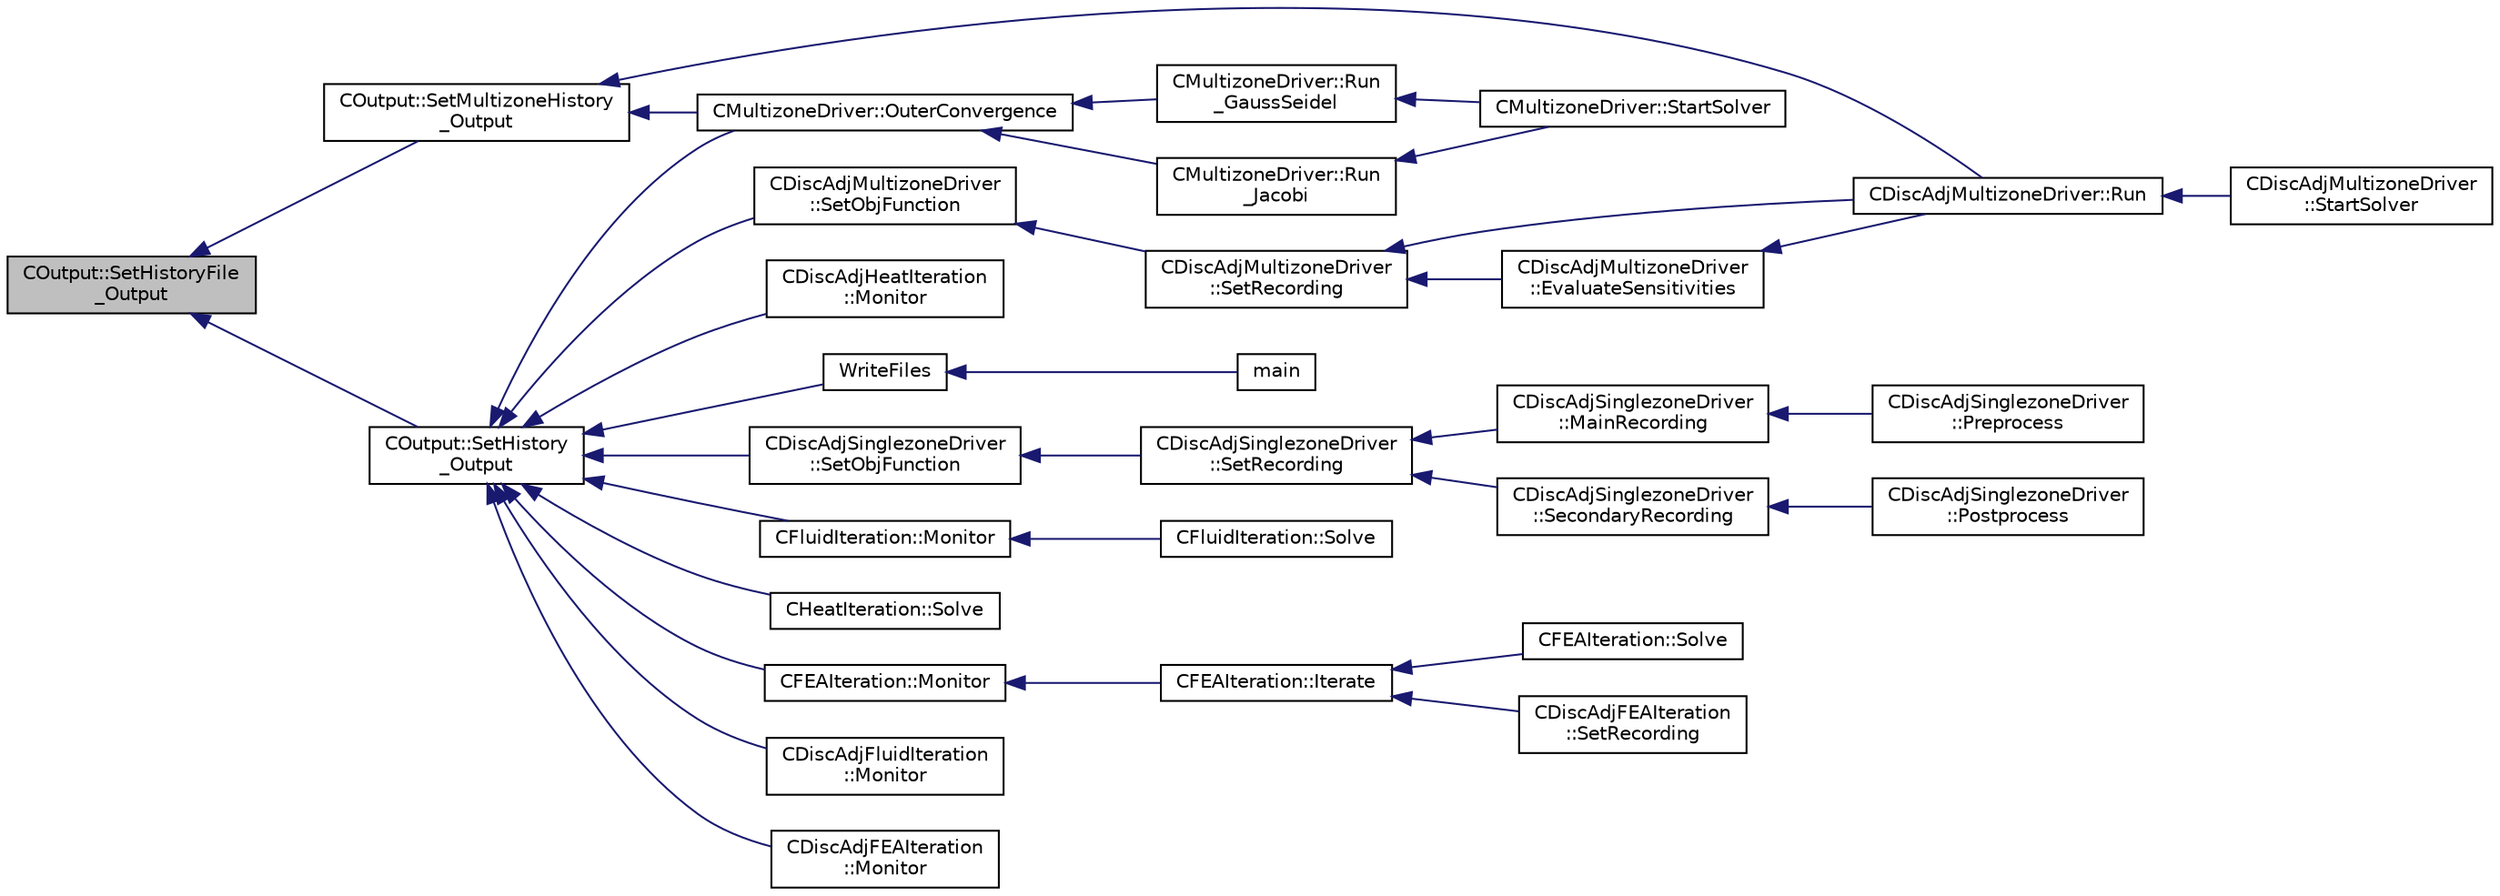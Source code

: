 digraph "COutput::SetHistoryFile_Output"
{
  edge [fontname="Helvetica",fontsize="10",labelfontname="Helvetica",labelfontsize="10"];
  node [fontname="Helvetica",fontsize="10",shape=record];
  rankdir="LR";
  Node841 [label="COutput::SetHistoryFile\l_Output",height=0.2,width=0.4,color="black", fillcolor="grey75", style="filled", fontcolor="black"];
  Node841 -> Node842 [dir="back",color="midnightblue",fontsize="10",style="solid",fontname="Helvetica"];
  Node842 [label="COutput::SetHistory\l_Output",height=0.2,width=0.4,color="black", fillcolor="white", style="filled",URL="$class_c_output.html#acf84143df1a158647605c980ecae2d7c",tooltip="Collects history data from the solvers, monitors the convergence and writes to screen and history fil..."];
  Node842 -> Node843 [dir="back",color="midnightblue",fontsize="10",style="solid",fontname="Helvetica"];
  Node843 [label="CDiscAdjMultizoneDriver\l::SetObjFunction",height=0.2,width=0.4,color="black", fillcolor="white", style="filled",URL="$class_c_disc_adj_multizone_driver.html#afda203e78a0e4cfde8c3fbb02ef3fd3e",tooltip="Set the objective function. "];
  Node843 -> Node844 [dir="back",color="midnightblue",fontsize="10",style="solid",fontname="Helvetica"];
  Node844 [label="CDiscAdjMultizoneDriver\l::SetRecording",height=0.2,width=0.4,color="black", fillcolor="white", style="filled",URL="$class_c_disc_adj_multizone_driver.html#a441f8669a04147aacab7df463e1dd021",tooltip="Record one iteration of the primal problem within each zone. "];
  Node844 -> Node845 [dir="back",color="midnightblue",fontsize="10",style="solid",fontname="Helvetica"];
  Node845 [label="CDiscAdjMultizoneDriver::Run",height=0.2,width=0.4,color="black", fillcolor="white", style="filled",URL="$class_c_disc_adj_multizone_driver.html#af996aecdb6d20aa4fc81c9b67295abf5",tooltip="[Overload] Run an discrete adjoint update of all solvers within multiple zones. "];
  Node845 -> Node846 [dir="back",color="midnightblue",fontsize="10",style="solid",fontname="Helvetica"];
  Node846 [label="CDiscAdjMultizoneDriver\l::StartSolver",height=0.2,width=0.4,color="black", fillcolor="white", style="filled",URL="$class_c_disc_adj_multizone_driver.html#a75de0a1a482ceeed4301a384f1515092",tooltip="[Overload] Launch the computation for discrete adjoint multizone problems. "];
  Node844 -> Node847 [dir="back",color="midnightblue",fontsize="10",style="solid",fontname="Helvetica"];
  Node847 [label="CDiscAdjMultizoneDriver\l::EvaluateSensitivities",height=0.2,width=0.4,color="black", fillcolor="white", style="filled",URL="$class_c_disc_adj_multizone_driver.html#ac2789097629674cfb7d4de64954024df",tooltip="Evaluate sensitivites for the current adjoint solution and output files. "];
  Node847 -> Node845 [dir="back",color="midnightblue",fontsize="10",style="solid",fontname="Helvetica"];
  Node842 -> Node848 [dir="back",color="midnightblue",fontsize="10",style="solid",fontname="Helvetica"];
  Node848 [label="CDiscAdjSinglezoneDriver\l::SetObjFunction",height=0.2,width=0.4,color="black", fillcolor="white", style="filled",URL="$class_c_disc_adj_singlezone_driver.html#aea0513ac808106c6a92be610b3b17a6a",tooltip="Set the objective function. "];
  Node848 -> Node849 [dir="back",color="midnightblue",fontsize="10",style="solid",fontname="Helvetica"];
  Node849 [label="CDiscAdjSinglezoneDriver\l::SetRecording",height=0.2,width=0.4,color="black", fillcolor="white", style="filled",URL="$class_c_disc_adj_singlezone_driver.html#a7e519f0f189a3a102b0630edaaa9d233",tooltip="Record one iteration of a flow iteration in within multiple zones. "];
  Node849 -> Node850 [dir="back",color="midnightblue",fontsize="10",style="solid",fontname="Helvetica"];
  Node850 [label="CDiscAdjSinglezoneDriver\l::MainRecording",height=0.2,width=0.4,color="black", fillcolor="white", style="filled",URL="$class_c_disc_adj_singlezone_driver.html#af4087bc4859a336b67555336d8f28aaf",tooltip="Record the main computational path. "];
  Node850 -> Node851 [dir="back",color="midnightblue",fontsize="10",style="solid",fontname="Helvetica"];
  Node851 [label="CDiscAdjSinglezoneDriver\l::Preprocess",height=0.2,width=0.4,color="black", fillcolor="white", style="filled",URL="$class_c_disc_adj_singlezone_driver.html#a2d0785572312526d0bd695a14dd405f2",tooltip="Preprocess the single-zone iteration. "];
  Node849 -> Node852 [dir="back",color="midnightblue",fontsize="10",style="solid",fontname="Helvetica"];
  Node852 [label="CDiscAdjSinglezoneDriver\l::SecondaryRecording",height=0.2,width=0.4,color="black", fillcolor="white", style="filled",URL="$class_c_disc_adj_singlezone_driver.html#ad328a74dd89ed2e335b22c4bf2b53cb0",tooltip="Record the secondary computational path. "];
  Node852 -> Node853 [dir="back",color="midnightblue",fontsize="10",style="solid",fontname="Helvetica"];
  Node853 [label="CDiscAdjSinglezoneDriver\l::Postprocess",height=0.2,width=0.4,color="black", fillcolor="white", style="filled",URL="$class_c_disc_adj_singlezone_driver.html#af0ac923c07d86674b252c28df9a115da",tooltip="Postprocess the adjoint iteration for ZONE_0. "];
  Node842 -> Node854 [dir="back",color="midnightblue",fontsize="10",style="solid",fontname="Helvetica"];
  Node854 [label="CMultizoneDriver::OuterConvergence",height=0.2,width=0.4,color="black", fillcolor="white", style="filled",URL="$class_c_multizone_driver.html#ae72bb40195e4066bc4be4adfb0df29e9",tooltip="Check the convergence at the outer level. "];
  Node854 -> Node855 [dir="back",color="midnightblue",fontsize="10",style="solid",fontname="Helvetica"];
  Node855 [label="CMultizoneDriver::Run\l_GaussSeidel",height=0.2,width=0.4,color="black", fillcolor="white", style="filled",URL="$class_c_multizone_driver.html#a8036223cdbe0c0d4552f17f6bad9189b",tooltip="Run a Block Gauss-Seidel iteration in all physical zones. "];
  Node855 -> Node856 [dir="back",color="midnightblue",fontsize="10",style="solid",fontname="Helvetica"];
  Node856 [label="CMultizoneDriver::StartSolver",height=0.2,width=0.4,color="black", fillcolor="white", style="filled",URL="$class_c_multizone_driver.html#a03cfc000c383ef0d86d34e1c6aef5ff3",tooltip="[Overload] Launch the computation for multizone problems. "];
  Node854 -> Node857 [dir="back",color="midnightblue",fontsize="10",style="solid",fontname="Helvetica"];
  Node857 [label="CMultizoneDriver::Run\l_Jacobi",height=0.2,width=0.4,color="black", fillcolor="white", style="filled",URL="$class_c_multizone_driver.html#a1bf2824daac5a10e8fb7387676eee338",tooltip="Run a Block-Jacobi iteration in all physical zones. "];
  Node857 -> Node856 [dir="back",color="midnightblue",fontsize="10",style="solid",fontname="Helvetica"];
  Node842 -> Node858 [dir="back",color="midnightblue",fontsize="10",style="solid",fontname="Helvetica"];
  Node858 [label="CFluidIteration::Monitor",height=0.2,width=0.4,color="black", fillcolor="white", style="filled",URL="$class_c_fluid_iteration.html#a563192d869a4e82151c0bf6781b4890d",tooltip="Monitors the convergence and other metrics for the fluid system. "];
  Node858 -> Node859 [dir="back",color="midnightblue",fontsize="10",style="solid",fontname="Helvetica"];
  Node859 [label="CFluidIteration::Solve",height=0.2,width=0.4,color="black", fillcolor="white", style="filled",URL="$class_c_fluid_iteration.html#ae22cd342c9c9d2ea5ac3f5103394ff80",tooltip="Iterate the fluid system for a number of Inner_Iter iterations. "];
  Node842 -> Node860 [dir="back",color="midnightblue",fontsize="10",style="solid",fontname="Helvetica"];
  Node860 [label="CHeatIteration::Solve",height=0.2,width=0.4,color="black", fillcolor="white", style="filled",URL="$class_c_heat_iteration.html#ac9bc702cd04ec181d142db04b176e3b1",tooltip="Perform a single iteration of the wave system. "];
  Node842 -> Node861 [dir="back",color="midnightblue",fontsize="10",style="solid",fontname="Helvetica"];
  Node861 [label="CFEAIteration::Monitor",height=0.2,width=0.4,color="black", fillcolor="white", style="filled",URL="$class_c_f_e_a_iteration.html#a7516ed7e4948785514ba831232614f4d",tooltip="Monitors the convergence and other metrics for the FEM system. "];
  Node861 -> Node862 [dir="back",color="midnightblue",fontsize="10",style="solid",fontname="Helvetica"];
  Node862 [label="CFEAIteration::Iterate",height=0.2,width=0.4,color="black", fillcolor="white", style="filled",URL="$class_c_f_e_a_iteration.html#af34a9ca7d54a7b4c31ad4fb1a487a158",tooltip="Perform a single iteration for structural analysis using the Finite Element Method. "];
  Node862 -> Node863 [dir="back",color="midnightblue",fontsize="10",style="solid",fontname="Helvetica"];
  Node863 [label="CFEAIteration::Solve",height=0.2,width=0.4,color="black", fillcolor="white", style="filled",URL="$class_c_f_e_a_iteration.html#a93300b80aae492f8f966c16652e83e08",tooltip="Iterate the structural system for a number of Inner_Iter iterations. "];
  Node862 -> Node864 [dir="back",color="midnightblue",fontsize="10",style="solid",fontname="Helvetica"];
  Node864 [label="CDiscAdjFEAIteration\l::SetRecording",height=0.2,width=0.4,color="black", fillcolor="white", style="filled",URL="$class_c_disc_adj_f_e_a_iteration.html#ad5f0dcb01d13560ce5245301646dc3bd",tooltip="Record a single iteration of the direct FEM system. "];
  Node842 -> Node865 [dir="back",color="midnightblue",fontsize="10",style="solid",fontname="Helvetica"];
  Node865 [label="CDiscAdjFluidIteration\l::Monitor",height=0.2,width=0.4,color="black", fillcolor="white", style="filled",URL="$class_c_disc_adj_fluid_iteration.html#a14cf7549b8fe39e06b8e9dfc8428a312",tooltip="Monitors the convergence and other metrics for the discrete adjoint fluid system. ..."];
  Node842 -> Node866 [dir="back",color="midnightblue",fontsize="10",style="solid",fontname="Helvetica"];
  Node866 [label="CDiscAdjFEAIteration\l::Monitor",height=0.2,width=0.4,color="black", fillcolor="white", style="filled",URL="$class_c_disc_adj_f_e_a_iteration.html#a03edd3ebdc8edac7c0507c8572621f64",tooltip="Monitors the convergence and other metrics for the discrete adjoint mean flow system. "];
  Node842 -> Node867 [dir="back",color="midnightblue",fontsize="10",style="solid",fontname="Helvetica"];
  Node867 [label="CDiscAdjHeatIteration\l::Monitor",height=0.2,width=0.4,color="black", fillcolor="white", style="filled",URL="$class_c_disc_adj_heat_iteration.html#a01381d44508f208bcb608bdf2d4db022",tooltip="Monitors the convergence and other metrics for the discrete adjoint fluid system. ..."];
  Node842 -> Node868 [dir="back",color="midnightblue",fontsize="10",style="solid",fontname="Helvetica"];
  Node868 [label="WriteFiles",height=0.2,width=0.4,color="black", fillcolor="white", style="filled",URL="$_s_u2___s_o_l_8cpp.html#a43305e0af849b318ce139ccf6a164626"];
  Node868 -> Node869 [dir="back",color="midnightblue",fontsize="10",style="solid",fontname="Helvetica"];
  Node869 [label="main",height=0.2,width=0.4,color="black", fillcolor="white", style="filled",URL="$_s_u2___s_o_l_8cpp.html#a0ddf1224851353fc92bfbff6f499fa97"];
  Node841 -> Node870 [dir="back",color="midnightblue",fontsize="10",style="solid",fontname="Helvetica"];
  Node870 [label="COutput::SetMultizoneHistory\l_Output",height=0.2,width=0.4,color="black", fillcolor="white", style="filled",URL="$class_c_output.html#a15b0776bd2ed68b43e3c0bd3b9b56490"];
  Node870 -> Node845 [dir="back",color="midnightblue",fontsize="10",style="solid",fontname="Helvetica"];
  Node870 -> Node854 [dir="back",color="midnightblue",fontsize="10",style="solid",fontname="Helvetica"];
}
